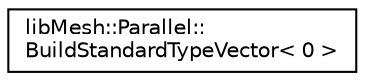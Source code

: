 digraph "Graphical Class Hierarchy"
{
  edge [fontname="Helvetica",fontsize="10",labelfontname="Helvetica",labelfontsize="10"];
  node [fontname="Helvetica",fontsize="10",shape=record];
  rankdir="LR";
  Node0 [label="libMesh::Parallel::\lBuildStandardTypeVector\< 0 \>",height=0.2,width=0.4,color="black", fillcolor="white", style="filled",URL="$structlibMesh_1_1Parallel_1_1BuildStandardTypeVector_3_010_01_4.html"];
}
